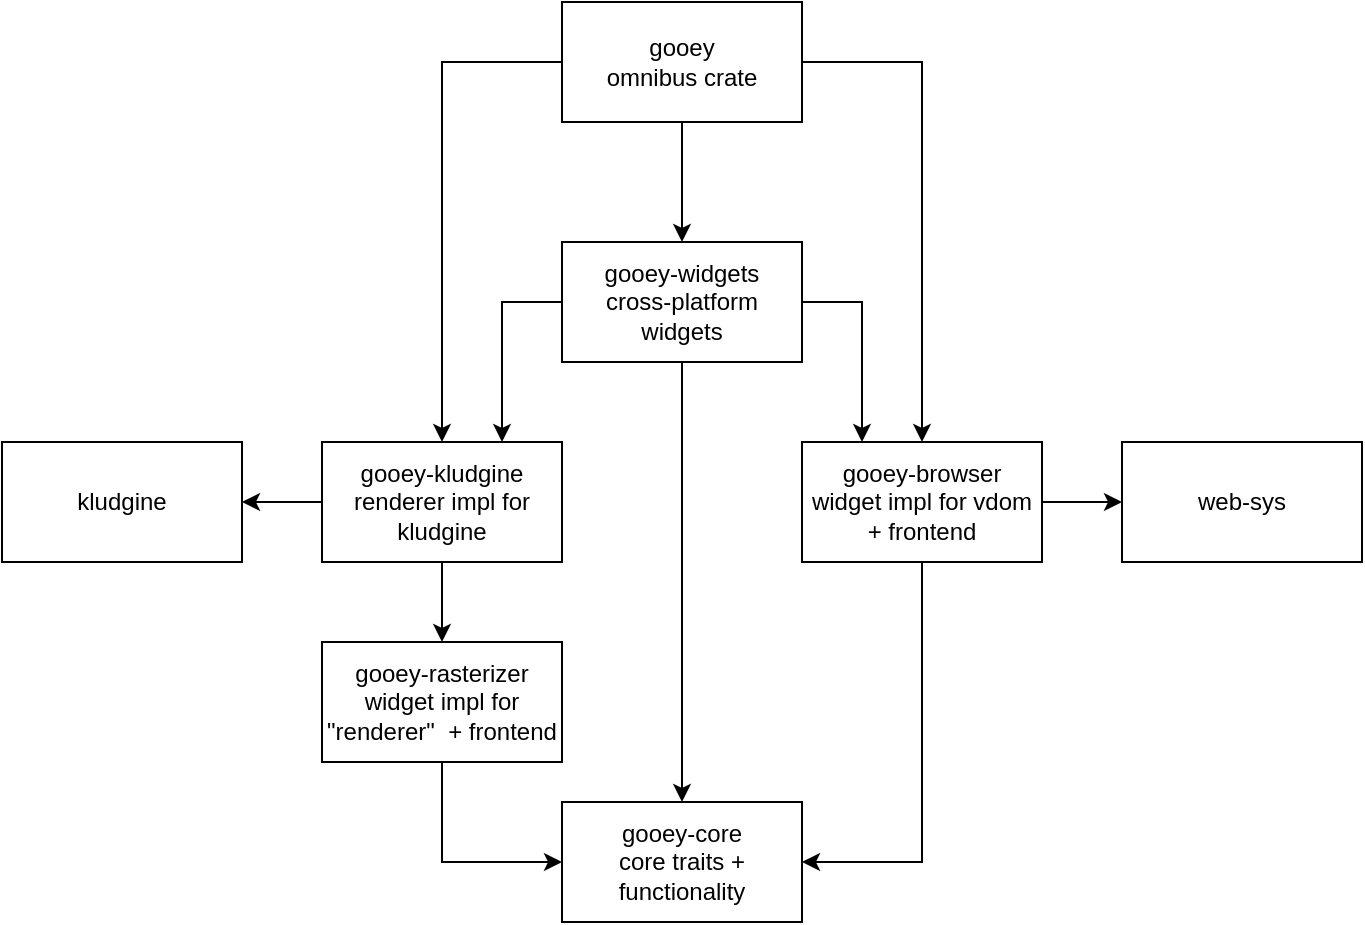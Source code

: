 <mxfile version="14.6.13" type="device"><diagram id="FiEMxNP7wVq17u4CAkU2" name="Page-1"><mxGraphModel dx="1104" dy="1001" grid="1" gridSize="10" guides="1" tooltips="1" connect="1" arrows="1" fold="1" page="1" pageScale="1" pageWidth="850" pageHeight="1100" math="0" shadow="0"><root><mxCell id="0"/><mxCell id="1" parent="0"/><mxCell id="LTp5parCLsfFBHHjqZqX-17" style="edgeStyle=orthogonalEdgeStyle;rounded=0;orthogonalLoop=1;jettySize=auto;html=1;exitX=0.5;exitY=1;exitDx=0;exitDy=0;entryX=0;entryY=0.5;entryDx=0;entryDy=0;startArrow=none;" parent="1" source="L7KseIx2w5OqVVneSGWW-1" target="LTp5parCLsfFBHHjqZqX-11" edge="1"><mxGeometry relative="1" as="geometry"/></mxCell><mxCell id="LTp5parCLsfFBHHjqZqX-21" style="edgeStyle=orthogonalEdgeStyle;rounded=0;orthogonalLoop=1;jettySize=auto;html=1;exitX=0.5;exitY=0;exitDx=0;exitDy=0;entryX=0;entryY=0.5;entryDx=0;entryDy=0;startArrow=classic;startFill=1;endArrow=none;endFill=0;" parent="1" source="LTp5parCLsfFBHHjqZqX-2" target="LTp5parCLsfFBHHjqZqX-5" edge="1"><mxGeometry relative="1" as="geometry"/></mxCell><mxCell id="LTp5parCLsfFBHHjqZqX-2" value="gooey-kludgine&lt;br&gt;renderer impl for kludgine" style="rounded=0;whiteSpace=wrap;html=1;" parent="1" vertex="1"><mxGeometry x="200" y="260" width="120" height="60" as="geometry"/></mxCell><mxCell id="LTp5parCLsfFBHHjqZqX-5" value="gooey&lt;br&gt;omnibus crate" style="rounded=0;whiteSpace=wrap;html=1;" parent="1" vertex="1"><mxGeometry x="320" y="40" width="120" height="60" as="geometry"/></mxCell><mxCell id="LTp5parCLsfFBHHjqZqX-20" style="edgeStyle=orthogonalEdgeStyle;rounded=0;orthogonalLoop=1;jettySize=auto;html=1;entryX=0;entryY=0.5;entryDx=0;entryDy=0;startArrow=classic;startFill=1;endArrow=none;endFill=0;" parent="1" source="LTp5parCLsfFBHHjqZqX-7" target="LTp5parCLsfFBHHjqZqX-2" edge="1"><mxGeometry relative="1" as="geometry"/></mxCell><mxCell id="LTp5parCLsfFBHHjqZqX-7" value="kludgine" style="rounded=0;whiteSpace=wrap;html=1;" parent="1" vertex="1"><mxGeometry x="40" y="260" width="120" height="60" as="geometry"/></mxCell><mxCell id="LTp5parCLsfFBHHjqZqX-19" style="edgeStyle=orthogonalEdgeStyle;rounded=0;orthogonalLoop=1;jettySize=auto;html=1;entryX=1;entryY=0.5;entryDx=0;entryDy=0;endArrow=none;endFill=0;startArrow=classic;startFill=1;" parent="1" source="LTp5parCLsfFBHHjqZqX-8" target="LTp5parCLsfFBHHjqZqX-13" edge="1"><mxGeometry relative="1" as="geometry"/></mxCell><mxCell id="LTp5parCLsfFBHHjqZqX-8" value="web-sys" style="rounded=0;whiteSpace=wrap;html=1;" parent="1" vertex="1"><mxGeometry x="600" y="260" width="120" height="60" as="geometry"/></mxCell><mxCell id="LTp5parCLsfFBHHjqZqX-12" value="" style="edgeStyle=orthogonalEdgeStyle;rounded=0;orthogonalLoop=1;jettySize=auto;html=1;exitX=0.5;exitY=1;exitDx=0;exitDy=0;entryX=0.5;entryY=0;entryDx=0;entryDy=0;" parent="1" source="LTp5parCLsfFBHHjqZqX-5" target="o-I3fA6XcN2RnNbZPJsM-1" edge="1"><mxGeometry relative="1" as="geometry"><mxPoint x="420" y="150" as="sourcePoint"/></mxGeometry></mxCell><mxCell id="LTp5parCLsfFBHHjqZqX-11" value="gooey-core&lt;br&gt;core traits + functionality" style="rounded=0;whiteSpace=wrap;html=1;" parent="1" vertex="1"><mxGeometry x="320" y="440" width="120" height="60" as="geometry"/></mxCell><mxCell id="LTp5parCLsfFBHHjqZqX-16" style="edgeStyle=orthogonalEdgeStyle;rounded=0;orthogonalLoop=1;jettySize=auto;html=1;exitX=0.25;exitY=0;exitDx=0;exitDy=0;endArrow=none;endFill=0;startArrow=classic;startFill=1;entryX=1;entryY=0.5;entryDx=0;entryDy=0;" parent="1" source="LTp5parCLsfFBHHjqZqX-13" target="o-I3fA6XcN2RnNbZPJsM-1" edge="1"><mxGeometry relative="1" as="geometry"><mxPoint x="420" y="150" as="targetPoint"/></mxGeometry></mxCell><mxCell id="LTp5parCLsfFBHHjqZqX-18" style="edgeStyle=orthogonalEdgeStyle;rounded=0;orthogonalLoop=1;jettySize=auto;html=1;exitX=0.5;exitY=1;exitDx=0;exitDy=0;entryX=1;entryY=0.5;entryDx=0;entryDy=0;" parent="1" source="LTp5parCLsfFBHHjqZqX-13" target="LTp5parCLsfFBHHjqZqX-11" edge="1"><mxGeometry relative="1" as="geometry"/></mxCell><mxCell id="LTp5parCLsfFBHHjqZqX-22" style="edgeStyle=orthogonalEdgeStyle;rounded=0;orthogonalLoop=1;jettySize=auto;html=1;exitX=0.5;exitY=0;exitDx=0;exitDy=0;entryX=1;entryY=0.5;entryDx=0;entryDy=0;endArrow=none;endFill=0;startArrow=classic;startFill=1;" parent="1" source="LTp5parCLsfFBHHjqZqX-13" target="LTp5parCLsfFBHHjqZqX-5" edge="1"><mxGeometry relative="1" as="geometry"><mxPoint x="240" y="80" as="targetPoint"/></mxGeometry></mxCell><mxCell id="LTp5parCLsfFBHHjqZqX-13" value="gooey-browser&lt;br&gt;widget impl for vdom + frontend" style="rounded=0;whiteSpace=wrap;html=1;" parent="1" vertex="1"><mxGeometry x="440" y="260" width="120" height="60" as="geometry"/></mxCell><mxCell id="o-I3fA6XcN2RnNbZPJsM-4" style="edgeStyle=orthogonalEdgeStyle;rounded=0;orthogonalLoop=1;jettySize=auto;html=1;exitX=0.5;exitY=1;exitDx=0;exitDy=0;entryX=0.5;entryY=0;entryDx=0;entryDy=0;" parent="1" source="o-I3fA6XcN2RnNbZPJsM-1" target="LTp5parCLsfFBHHjqZqX-11" edge="1"><mxGeometry relative="1" as="geometry"/></mxCell><mxCell id="QHp4o10Nu9BknrYWVoY2-1" style="edgeStyle=orthogonalEdgeStyle;rounded=0;orthogonalLoop=1;jettySize=auto;html=1;exitX=0;exitY=0.5;exitDx=0;exitDy=0;entryX=0.75;entryY=0;entryDx=0;entryDy=0;" edge="1" parent="1" source="o-I3fA6XcN2RnNbZPJsM-1" target="LTp5parCLsfFBHHjqZqX-2"><mxGeometry relative="1" as="geometry"/></mxCell><mxCell id="o-I3fA6XcN2RnNbZPJsM-1" value="gooey-widgets&lt;br&gt;cross-platform widgets" style="rounded=0;whiteSpace=wrap;html=1;" parent="1" vertex="1"><mxGeometry x="320" y="160" width="120" height="60" as="geometry"/></mxCell><mxCell id="L7KseIx2w5OqVVneSGWW-1" value="gooey-rasterizer&lt;br&gt;widget impl for &quot;renderer&quot;&amp;nbsp;&amp;nbsp;+ frontend" style="rounded=0;whiteSpace=wrap;html=1;" parent="1" vertex="1"><mxGeometry x="200" y="360" width="120" height="60" as="geometry"/></mxCell><mxCell id="L7KseIx2w5OqVVneSGWW-2" value="" style="edgeStyle=orthogonalEdgeStyle;rounded=0;orthogonalLoop=1;jettySize=auto;html=1;exitX=0.5;exitY=1;exitDx=0;exitDy=0;entryX=0.5;entryY=0;entryDx=0;entryDy=0;endArrow=classic;startArrow=none;startFill=0;endFill=1;" parent="1" source="LTp5parCLsfFBHHjqZqX-2" target="L7KseIx2w5OqVVneSGWW-1" edge="1"><mxGeometry relative="1" as="geometry"><mxPoint x="280.0" y="260.0" as="sourcePoint"/><mxPoint x="320" y="550" as="targetPoint"/></mxGeometry></mxCell></root></mxGraphModel></diagram></mxfile>